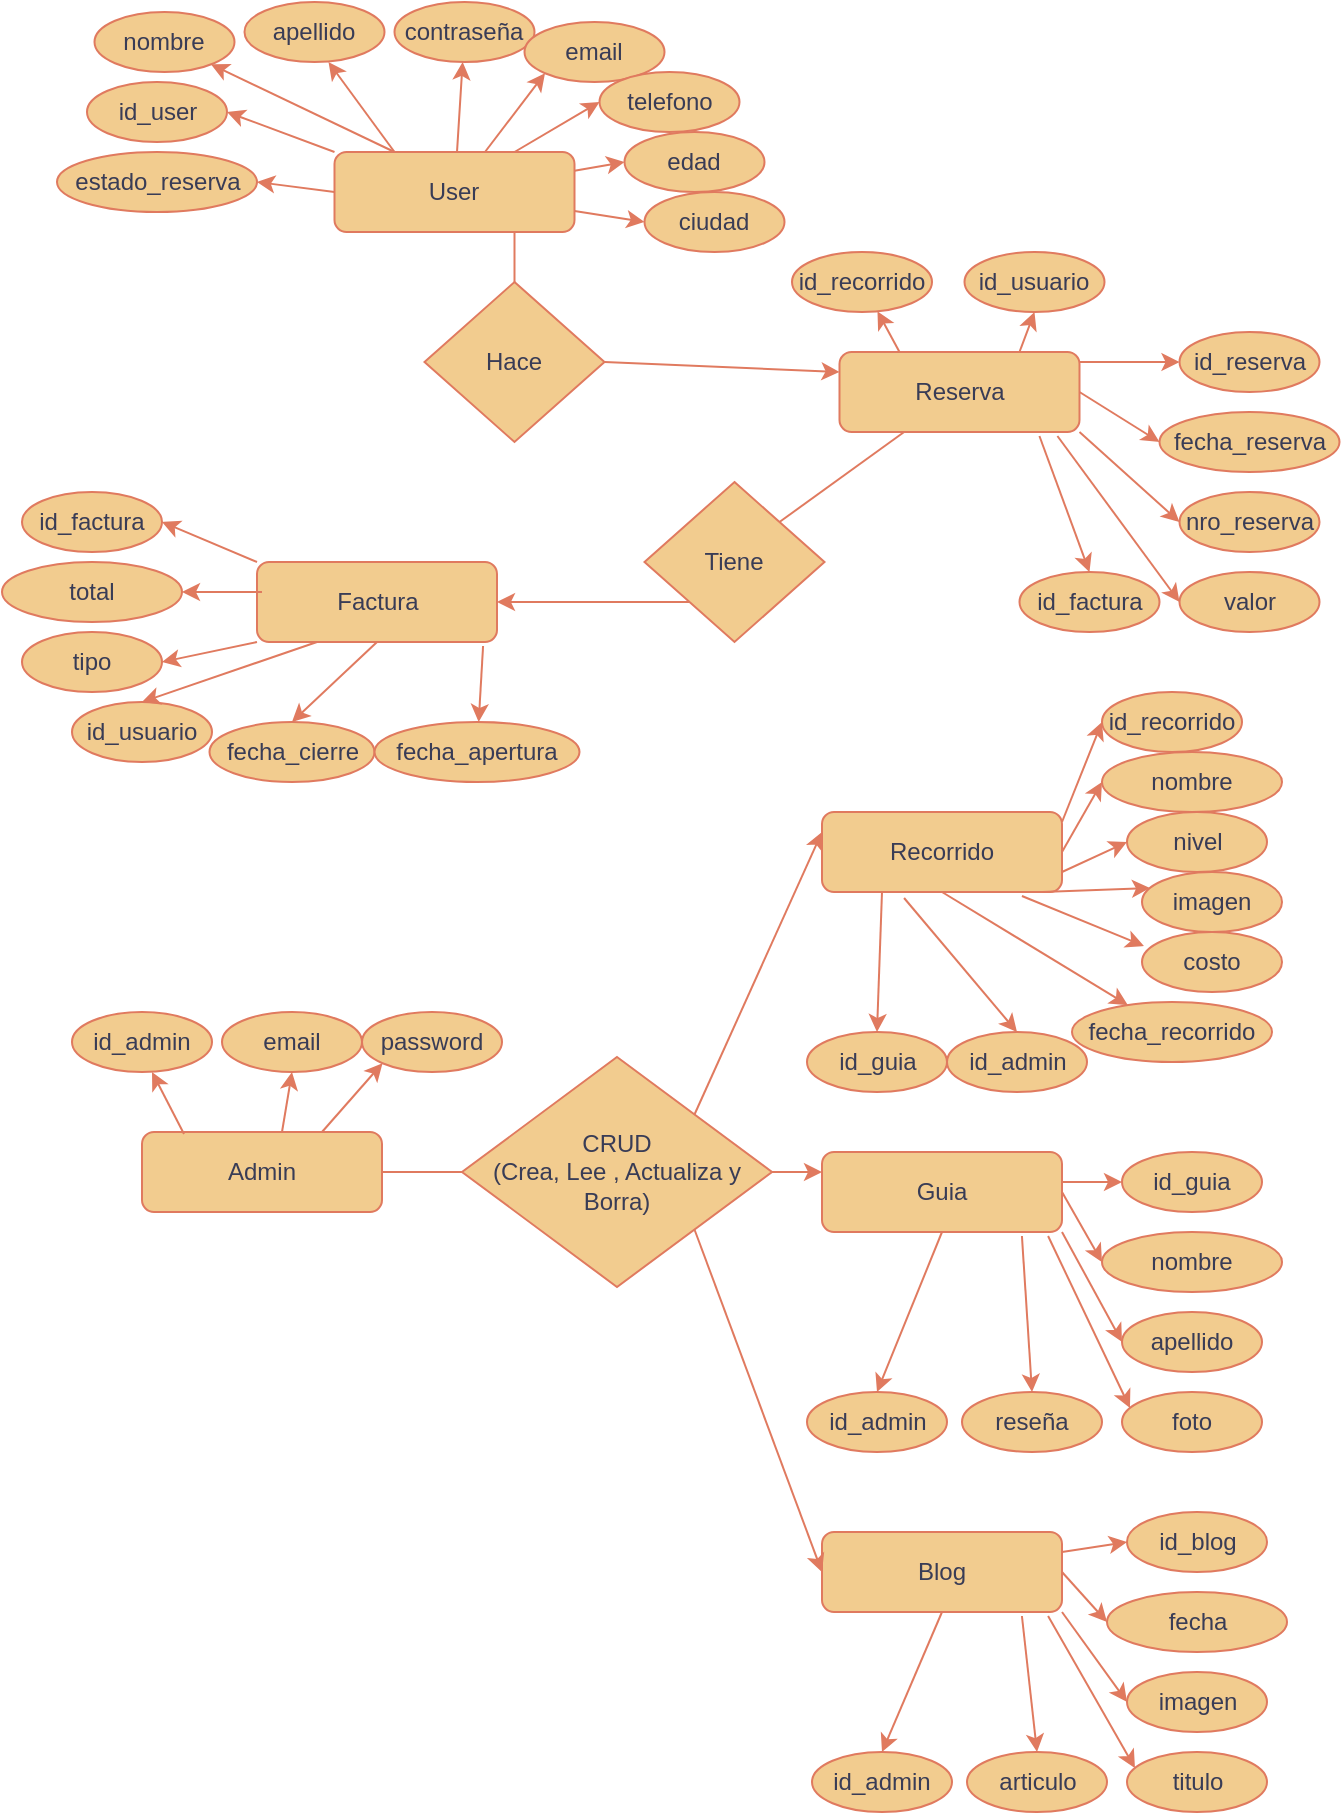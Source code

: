 <mxfile version="21.2.1" type="device">
  <diagram id="C5RBs43oDa-KdzZeNtuy" name="Page-1">
    <mxGraphModel dx="1518" dy="707" grid="1" gridSize="10" guides="1" tooltips="1" connect="1" arrows="1" fold="1" page="1" pageScale="1" pageWidth="827" pageHeight="1169" math="0" shadow="0">
      <root>
        <mxCell id="WIyWlLk6GJQsqaUBKTNV-0" />
        <mxCell id="WIyWlLk6GJQsqaUBKTNV-1" parent="WIyWlLk6GJQsqaUBKTNV-0" />
        <mxCell id="WIyWlLk6GJQsqaUBKTNV-3" value="User" style="rounded=1;whiteSpace=wrap;html=1;fontSize=12;glass=0;strokeWidth=1;shadow=0;labelBackgroundColor=none;fillColor=#F2CC8F;strokeColor=#E07A5F;fontColor=#393C56;" parent="WIyWlLk6GJQsqaUBKTNV-1" vertex="1">
          <mxGeometry x="256.25" y="115" width="120" height="40" as="geometry" />
        </mxCell>
        <mxCell id="WIyWlLk6GJQsqaUBKTNV-11" value="Admin" style="rounded=1;whiteSpace=wrap;html=1;fontSize=12;glass=0;strokeWidth=1;shadow=0;labelBackgroundColor=none;fillColor=#F2CC8F;strokeColor=#E07A5F;fontColor=#393C56;" parent="WIyWlLk6GJQsqaUBKTNV-1" vertex="1">
          <mxGeometry x="160" y="605" width="120" height="40" as="geometry" />
        </mxCell>
        <mxCell id="qj61X7QXaPmRDXE9Q4Wi-1" value="id_admin" style="ellipse;whiteSpace=wrap;html=1;labelBackgroundColor=none;fillColor=#F2CC8F;strokeColor=#E07A5F;fontColor=#393C56;" vertex="1" parent="WIyWlLk6GJQsqaUBKTNV-1">
          <mxGeometry x="125" y="545" width="70" height="30" as="geometry" />
        </mxCell>
        <mxCell id="qj61X7QXaPmRDXE9Q4Wi-3" value="id_user" style="ellipse;whiteSpace=wrap;html=1;labelBackgroundColor=none;fillColor=#F2CC8F;strokeColor=#E07A5F;fontColor=#393C56;" vertex="1" parent="WIyWlLk6GJQsqaUBKTNV-1">
          <mxGeometry x="132.5" y="80" width="70" height="30" as="geometry" />
        </mxCell>
        <mxCell id="qj61X7QXaPmRDXE9Q4Wi-4" value="email" style="ellipse;whiteSpace=wrap;html=1;labelBackgroundColor=none;fillColor=#F2CC8F;strokeColor=#E07A5F;fontColor=#393C56;" vertex="1" parent="WIyWlLk6GJQsqaUBKTNV-1">
          <mxGeometry x="200" y="545" width="70" height="30" as="geometry" />
        </mxCell>
        <mxCell id="qj61X7QXaPmRDXE9Q4Wi-5" value="contraseña" style="ellipse;whiteSpace=wrap;html=1;labelBackgroundColor=none;fillColor=#F2CC8F;strokeColor=#E07A5F;fontColor=#393C56;" vertex="1" parent="WIyWlLk6GJQsqaUBKTNV-1">
          <mxGeometry x="286.25" y="40" width="70" height="30" as="geometry" />
        </mxCell>
        <mxCell id="qj61X7QXaPmRDXE9Q4Wi-6" value="email" style="ellipse;whiteSpace=wrap;html=1;labelBackgroundColor=none;fillColor=#F2CC8F;strokeColor=#E07A5F;fontColor=#393C56;" vertex="1" parent="WIyWlLk6GJQsqaUBKTNV-1">
          <mxGeometry x="351.25" y="50" width="70" height="30" as="geometry" />
        </mxCell>
        <mxCell id="qj61X7QXaPmRDXE9Q4Wi-7" value="password" style="ellipse;whiteSpace=wrap;html=1;labelBackgroundColor=none;fillColor=#F2CC8F;strokeColor=#E07A5F;fontColor=#393C56;" vertex="1" parent="WIyWlLk6GJQsqaUBKTNV-1">
          <mxGeometry x="270" y="545" width="70" height="30" as="geometry" />
        </mxCell>
        <mxCell id="qj61X7QXaPmRDXE9Q4Wi-8" value="telefono" style="ellipse;whiteSpace=wrap;html=1;labelBackgroundColor=none;fillColor=#F2CC8F;strokeColor=#E07A5F;fontColor=#393C56;" vertex="1" parent="WIyWlLk6GJQsqaUBKTNV-1">
          <mxGeometry x="388.75" y="75" width="70" height="30" as="geometry" />
        </mxCell>
        <mxCell id="qj61X7QXaPmRDXE9Q4Wi-10" value="edad" style="ellipse;whiteSpace=wrap;html=1;labelBackgroundColor=none;fillColor=#F2CC8F;strokeColor=#E07A5F;fontColor=#393C56;" vertex="1" parent="WIyWlLk6GJQsqaUBKTNV-1">
          <mxGeometry x="401.25" y="105" width="70" height="30" as="geometry" />
        </mxCell>
        <mxCell id="qj61X7QXaPmRDXE9Q4Wi-11" value="ciudad" style="ellipse;whiteSpace=wrap;html=1;labelBackgroundColor=none;fillColor=#F2CC8F;strokeColor=#E07A5F;fontColor=#393C56;" vertex="1" parent="WIyWlLk6GJQsqaUBKTNV-1">
          <mxGeometry x="411.25" y="135" width="70" height="30" as="geometry" />
        </mxCell>
        <mxCell id="qj61X7QXaPmRDXE9Q4Wi-12" value="estado_reserva" style="ellipse;whiteSpace=wrap;html=1;labelBackgroundColor=none;fillColor=#F2CC8F;strokeColor=#E07A5F;fontColor=#393C56;" vertex="1" parent="WIyWlLk6GJQsqaUBKTNV-1">
          <mxGeometry x="117.5" y="115" width="100" height="30" as="geometry" />
        </mxCell>
        <mxCell id="qj61X7QXaPmRDXE9Q4Wi-13" value="nombre" style="ellipse;whiteSpace=wrap;html=1;labelBackgroundColor=none;fillColor=#F2CC8F;strokeColor=#E07A5F;fontColor=#393C56;" vertex="1" parent="WIyWlLk6GJQsqaUBKTNV-1">
          <mxGeometry x="136.25" y="45" width="70" height="30" as="geometry" />
        </mxCell>
        <mxCell id="qj61X7QXaPmRDXE9Q4Wi-14" value="apellido" style="ellipse;whiteSpace=wrap;html=1;labelBackgroundColor=none;fillColor=#F2CC8F;strokeColor=#E07A5F;fontColor=#393C56;" vertex="1" parent="WIyWlLk6GJQsqaUBKTNV-1">
          <mxGeometry x="211.25" y="40" width="70" height="30" as="geometry" />
        </mxCell>
        <mxCell id="qj61X7QXaPmRDXE9Q4Wi-16" value="" style="endArrow=classic;html=1;rounded=0;entryX=1;entryY=0.5;entryDx=0;entryDy=0;labelBackgroundColor=none;strokeColor=#E07A5F;fontColor=default;exitX=0;exitY=0;exitDx=0;exitDy=0;" edge="1" parent="WIyWlLk6GJQsqaUBKTNV-1" source="WIyWlLk6GJQsqaUBKTNV-3" target="qj61X7QXaPmRDXE9Q4Wi-3">
          <mxGeometry width="50" height="50" relative="1" as="geometry">
            <mxPoint x="261.25" y="110" as="sourcePoint" />
            <mxPoint x="211.25" y="75" as="targetPoint" />
          </mxGeometry>
        </mxCell>
        <mxCell id="qj61X7QXaPmRDXE9Q4Wi-18" value="" style="endArrow=classic;html=1;rounded=0;exitX=0.25;exitY=0;exitDx=0;exitDy=0;labelBackgroundColor=none;strokeColor=#E07A5F;fontColor=default;" edge="1" parent="WIyWlLk6GJQsqaUBKTNV-1" source="WIyWlLk6GJQsqaUBKTNV-3" target="qj61X7QXaPmRDXE9Q4Wi-13">
          <mxGeometry width="50" height="50" relative="1" as="geometry">
            <mxPoint x="316.25" y="365" as="sourcePoint" />
            <mxPoint x="366.25" y="315" as="targetPoint" />
          </mxGeometry>
        </mxCell>
        <mxCell id="qj61X7QXaPmRDXE9Q4Wi-19" value="" style="endArrow=classic;html=1;rounded=0;entryX=0.6;entryY=1;entryDx=0;entryDy=0;entryPerimeter=0;exitX=0.25;exitY=0;exitDx=0;exitDy=0;labelBackgroundColor=none;strokeColor=#E07A5F;fontColor=default;" edge="1" parent="WIyWlLk6GJQsqaUBKTNV-1" source="WIyWlLk6GJQsqaUBKTNV-3" target="qj61X7QXaPmRDXE9Q4Wi-14">
          <mxGeometry width="50" height="50" relative="1" as="geometry">
            <mxPoint x="316.25" y="365" as="sourcePoint" />
            <mxPoint x="366.25" y="315" as="targetPoint" />
          </mxGeometry>
        </mxCell>
        <mxCell id="qj61X7QXaPmRDXE9Q4Wi-20" value="" style="endArrow=classic;html=1;rounded=0;labelBackgroundColor=none;strokeColor=#E07A5F;fontColor=default;" edge="1" parent="WIyWlLk6GJQsqaUBKTNV-1" source="WIyWlLk6GJQsqaUBKTNV-3" target="qj61X7QXaPmRDXE9Q4Wi-5">
          <mxGeometry width="50" height="50" relative="1" as="geometry">
            <mxPoint x="316.25" y="365" as="sourcePoint" />
            <mxPoint x="366.25" y="315" as="targetPoint" />
          </mxGeometry>
        </mxCell>
        <mxCell id="qj61X7QXaPmRDXE9Q4Wi-21" value="" style="endArrow=classic;html=1;rounded=0;entryX=0;entryY=1;entryDx=0;entryDy=0;labelBackgroundColor=none;strokeColor=#E07A5F;fontColor=default;" edge="1" parent="WIyWlLk6GJQsqaUBKTNV-1" source="WIyWlLk6GJQsqaUBKTNV-3" target="qj61X7QXaPmRDXE9Q4Wi-6">
          <mxGeometry width="50" height="50" relative="1" as="geometry">
            <mxPoint x="316.25" y="365" as="sourcePoint" />
            <mxPoint x="366.25" y="315" as="targetPoint" />
          </mxGeometry>
        </mxCell>
        <mxCell id="qj61X7QXaPmRDXE9Q4Wi-22" value="" style="endArrow=classic;html=1;rounded=0;entryX=0;entryY=0.5;entryDx=0;entryDy=0;exitX=0.75;exitY=0;exitDx=0;exitDy=0;labelBackgroundColor=none;strokeColor=#E07A5F;fontColor=default;" edge="1" parent="WIyWlLk6GJQsqaUBKTNV-1" source="WIyWlLk6GJQsqaUBKTNV-3" target="qj61X7QXaPmRDXE9Q4Wi-8">
          <mxGeometry width="50" height="50" relative="1" as="geometry">
            <mxPoint x="316.25" y="365" as="sourcePoint" />
            <mxPoint x="366.25" y="315" as="targetPoint" />
          </mxGeometry>
        </mxCell>
        <mxCell id="qj61X7QXaPmRDXE9Q4Wi-23" value="" style="endArrow=classic;html=1;rounded=0;entryX=0;entryY=0.5;entryDx=0;entryDy=0;labelBackgroundColor=none;strokeColor=#E07A5F;fontColor=default;" edge="1" parent="WIyWlLk6GJQsqaUBKTNV-1" source="WIyWlLk6GJQsqaUBKTNV-3" target="qj61X7QXaPmRDXE9Q4Wi-10">
          <mxGeometry width="50" height="50" relative="1" as="geometry">
            <mxPoint x="316.25" y="365" as="sourcePoint" />
            <mxPoint x="366.25" y="315" as="targetPoint" />
          </mxGeometry>
        </mxCell>
        <mxCell id="qj61X7QXaPmRDXE9Q4Wi-24" value="" style="endArrow=classic;html=1;rounded=0;entryX=0.054;entryY=0.5;entryDx=0;entryDy=0;labelBackgroundColor=none;strokeColor=#E07A5F;fontColor=default;entryPerimeter=0;" edge="1" parent="WIyWlLk6GJQsqaUBKTNV-1" source="WIyWlLk6GJQsqaUBKTNV-3">
          <mxGeometry width="50" height="50" relative="1" as="geometry">
            <mxPoint x="316.25" y="365" as="sourcePoint" />
            <mxPoint x="411.28" y="150" as="targetPoint" />
          </mxGeometry>
        </mxCell>
        <mxCell id="qj61X7QXaPmRDXE9Q4Wi-25" value="" style="endArrow=classic;html=1;rounded=0;labelBackgroundColor=none;strokeColor=#E07A5F;fontColor=default;exitX=0;exitY=0.5;exitDx=0;exitDy=0;entryX=1;entryY=0.5;entryDx=0;entryDy=0;" edge="1" parent="WIyWlLk6GJQsqaUBKTNV-1" source="WIyWlLk6GJQsqaUBKTNV-3" target="qj61X7QXaPmRDXE9Q4Wi-12">
          <mxGeometry width="50" height="50" relative="1" as="geometry">
            <mxPoint x="261.25" y="135" as="sourcePoint" />
            <mxPoint x="221.25" y="120" as="targetPoint" />
          </mxGeometry>
        </mxCell>
        <mxCell id="qj61X7QXaPmRDXE9Q4Wi-26" value="" style="endArrow=classic;html=1;rounded=0;entryX=0.5;entryY=1;entryDx=0;entryDy=0;labelBackgroundColor=none;strokeColor=#E07A5F;fontColor=default;exitX=0.175;exitY=0.025;exitDx=0;exitDy=0;exitPerimeter=0;" edge="1" parent="WIyWlLk6GJQsqaUBKTNV-1" source="WIyWlLk6GJQsqaUBKTNV-11">
          <mxGeometry width="50" height="50" relative="1" as="geometry">
            <mxPoint x="260" y="680" as="sourcePoint" />
            <mxPoint x="165" y="575" as="targetPoint" />
          </mxGeometry>
        </mxCell>
        <mxCell id="qj61X7QXaPmRDXE9Q4Wi-27" value="" style="endArrow=classic;html=1;rounded=0;entryX=0.5;entryY=1;entryDx=0;entryDy=0;labelBackgroundColor=none;strokeColor=#E07A5F;fontColor=default;" edge="1" parent="WIyWlLk6GJQsqaUBKTNV-1" target="qj61X7QXaPmRDXE9Q4Wi-4">
          <mxGeometry width="50" height="50" relative="1" as="geometry">
            <mxPoint x="230" y="605" as="sourcePoint" />
            <mxPoint x="310" y="630" as="targetPoint" />
          </mxGeometry>
        </mxCell>
        <mxCell id="qj61X7QXaPmRDXE9Q4Wi-29" value="Reserva" style="rounded=1;whiteSpace=wrap;html=1;fontSize=12;glass=0;strokeWidth=1;shadow=0;labelBackgroundColor=none;fillColor=#F2CC8F;strokeColor=#E07A5F;fontColor=#393C56;" vertex="1" parent="WIyWlLk6GJQsqaUBKTNV-1">
          <mxGeometry x="508.75" y="215" width="120" height="40" as="geometry" />
        </mxCell>
        <mxCell id="qj61X7QXaPmRDXE9Q4Wi-30" value="id_reserva" style="ellipse;whiteSpace=wrap;html=1;labelBackgroundColor=none;fillColor=#F2CC8F;strokeColor=#E07A5F;fontColor=#393C56;" vertex="1" parent="WIyWlLk6GJQsqaUBKTNV-1">
          <mxGeometry x="678.75" y="205" width="70" height="30" as="geometry" />
        </mxCell>
        <mxCell id="qj61X7QXaPmRDXE9Q4Wi-31" value="fecha_reserva" style="ellipse;whiteSpace=wrap;html=1;labelBackgroundColor=none;fillColor=#F2CC8F;strokeColor=#E07A5F;fontColor=#393C56;" vertex="1" parent="WIyWlLk6GJQsqaUBKTNV-1">
          <mxGeometry x="668.75" y="245" width="90" height="30" as="geometry" />
        </mxCell>
        <mxCell id="qj61X7QXaPmRDXE9Q4Wi-32" value="nro_reserva" style="ellipse;whiteSpace=wrap;html=1;labelBackgroundColor=none;fillColor=#F2CC8F;strokeColor=#E07A5F;fontColor=#393C56;" vertex="1" parent="WIyWlLk6GJQsqaUBKTNV-1">
          <mxGeometry x="678.75" y="285" width="70" height="30" as="geometry" />
        </mxCell>
        <mxCell id="qj61X7QXaPmRDXE9Q4Wi-33" value="valor" style="ellipse;whiteSpace=wrap;html=1;labelBackgroundColor=none;fillColor=#F2CC8F;strokeColor=#E07A5F;fontColor=#393C56;" vertex="1" parent="WIyWlLk6GJQsqaUBKTNV-1">
          <mxGeometry x="678.75" y="325" width="70" height="30" as="geometry" />
        </mxCell>
        <mxCell id="qj61X7QXaPmRDXE9Q4Wi-34" value="id_factura" style="ellipse;whiteSpace=wrap;html=1;labelBackgroundColor=none;fillColor=#F2CC8F;strokeColor=#E07A5F;fontColor=#393C56;" vertex="1" parent="WIyWlLk6GJQsqaUBKTNV-1">
          <mxGeometry x="598.75" y="325" width="70" height="30" as="geometry" />
        </mxCell>
        <mxCell id="qj61X7QXaPmRDXE9Q4Wi-35" value="id_recorrido" style="ellipse;whiteSpace=wrap;html=1;labelBackgroundColor=none;fillColor=#F2CC8F;strokeColor=#E07A5F;fontColor=#393C56;" vertex="1" parent="WIyWlLk6GJQsqaUBKTNV-1">
          <mxGeometry x="485" y="165" width="70" height="30" as="geometry" />
        </mxCell>
        <mxCell id="qj61X7QXaPmRDXE9Q4Wi-36" value="id_usuario" style="ellipse;whiteSpace=wrap;html=1;labelBackgroundColor=none;fillColor=#F2CC8F;strokeColor=#E07A5F;fontColor=#393C56;" vertex="1" parent="WIyWlLk6GJQsqaUBKTNV-1">
          <mxGeometry x="571.25" y="165" width="70" height="30" as="geometry" />
        </mxCell>
        <mxCell id="qj61X7QXaPmRDXE9Q4Wi-37" value="" style="endArrow=classic;html=1;rounded=0;entryX=0;entryY=0.5;entryDx=0;entryDy=0;labelBackgroundColor=none;strokeColor=#E07A5F;fontColor=default;" edge="1" parent="WIyWlLk6GJQsqaUBKTNV-1" target="qj61X7QXaPmRDXE9Q4Wi-30">
          <mxGeometry width="50" height="50" relative="1" as="geometry">
            <mxPoint x="628.75" y="220" as="sourcePoint" />
            <mxPoint x="688.75" y="90" as="targetPoint" />
          </mxGeometry>
        </mxCell>
        <mxCell id="qj61X7QXaPmRDXE9Q4Wi-38" value="" style="endArrow=classic;html=1;rounded=0;entryX=0;entryY=0.5;entryDx=0;entryDy=0;exitX=1;exitY=0.5;exitDx=0;exitDy=0;labelBackgroundColor=none;strokeColor=#E07A5F;fontColor=default;" edge="1" parent="WIyWlLk6GJQsqaUBKTNV-1" source="qj61X7QXaPmRDXE9Q4Wi-29" target="qj61X7QXaPmRDXE9Q4Wi-31">
          <mxGeometry width="50" height="50" relative="1" as="geometry">
            <mxPoint x="648.75" y="130" as="sourcePoint" />
            <mxPoint x="698.75" y="100" as="targetPoint" />
          </mxGeometry>
        </mxCell>
        <mxCell id="qj61X7QXaPmRDXE9Q4Wi-39" value="" style="endArrow=classic;html=1;rounded=0;entryX=0;entryY=0.5;entryDx=0;entryDy=0;exitX=1;exitY=1;exitDx=0;exitDy=0;labelBackgroundColor=none;strokeColor=#E07A5F;fontColor=default;" edge="1" parent="WIyWlLk6GJQsqaUBKTNV-1" source="qj61X7QXaPmRDXE9Q4Wi-29" target="qj61X7QXaPmRDXE9Q4Wi-32">
          <mxGeometry width="50" height="50" relative="1" as="geometry">
            <mxPoint x="658.75" y="140" as="sourcePoint" />
            <mxPoint x="708.75" y="110" as="targetPoint" />
          </mxGeometry>
        </mxCell>
        <mxCell id="qj61X7QXaPmRDXE9Q4Wi-40" value="" style="endArrow=classic;html=1;rounded=0;entryX=0.5;entryY=0;entryDx=0;entryDy=0;exitX=0.833;exitY=1.05;exitDx=0;exitDy=0;exitPerimeter=0;labelBackgroundColor=none;strokeColor=#E07A5F;fontColor=default;" edge="1" parent="WIyWlLk6GJQsqaUBKTNV-1" source="qj61X7QXaPmRDXE9Q4Wi-29" target="qj61X7QXaPmRDXE9Q4Wi-34">
          <mxGeometry width="50" height="50" relative="1" as="geometry">
            <mxPoint x="638.75" y="265" as="sourcePoint" />
            <mxPoint x="688.75" y="310" as="targetPoint" />
          </mxGeometry>
        </mxCell>
        <mxCell id="qj61X7QXaPmRDXE9Q4Wi-41" value="" style="endArrow=classic;html=1;rounded=0;exitX=0.25;exitY=0;exitDx=0;exitDy=0;labelBackgroundColor=none;strokeColor=#E07A5F;fontColor=default;" edge="1" parent="WIyWlLk6GJQsqaUBKTNV-1" source="qj61X7QXaPmRDXE9Q4Wi-29" target="qj61X7QXaPmRDXE9Q4Wi-35">
          <mxGeometry width="50" height="50" relative="1" as="geometry">
            <mxPoint x="648.75" y="275" as="sourcePoint" />
            <mxPoint x="698.75" y="320" as="targetPoint" />
          </mxGeometry>
        </mxCell>
        <mxCell id="qj61X7QXaPmRDXE9Q4Wi-42" value="" style="endArrow=classic;html=1;rounded=0;entryX=0.5;entryY=1;entryDx=0;entryDy=0;exitX=0.75;exitY=0;exitDx=0;exitDy=0;labelBackgroundColor=none;strokeColor=#E07A5F;fontColor=default;" edge="1" parent="WIyWlLk6GJQsqaUBKTNV-1" source="qj61X7QXaPmRDXE9Q4Wi-29" target="qj61X7QXaPmRDXE9Q4Wi-36">
          <mxGeometry width="50" height="50" relative="1" as="geometry">
            <mxPoint x="658.75" y="285" as="sourcePoint" />
            <mxPoint x="473.75" y="325" as="targetPoint" />
          </mxGeometry>
        </mxCell>
        <mxCell id="qj61X7QXaPmRDXE9Q4Wi-43" value="Recorrido" style="rounded=1;whiteSpace=wrap;html=1;fontSize=12;glass=0;strokeWidth=1;shadow=0;labelBackgroundColor=none;fillColor=#F2CC8F;strokeColor=#E07A5F;fontColor=#393C56;" vertex="1" parent="WIyWlLk6GJQsqaUBKTNV-1">
          <mxGeometry x="500" y="445" width="120" height="40" as="geometry" />
        </mxCell>
        <mxCell id="qj61X7QXaPmRDXE9Q4Wi-44" value="id_recorrido" style="ellipse;whiteSpace=wrap;html=1;labelBackgroundColor=none;fillColor=#F2CC8F;strokeColor=#E07A5F;fontColor=#393C56;" vertex="1" parent="WIyWlLk6GJQsqaUBKTNV-1">
          <mxGeometry x="640" y="385" width="70" height="30" as="geometry" />
        </mxCell>
        <mxCell id="qj61X7QXaPmRDXE9Q4Wi-45" value="nombre" style="ellipse;whiteSpace=wrap;html=1;labelBackgroundColor=none;fillColor=#F2CC8F;strokeColor=#E07A5F;fontColor=#393C56;" vertex="1" parent="WIyWlLk6GJQsqaUBKTNV-1">
          <mxGeometry x="640" y="415" width="90" height="30" as="geometry" />
        </mxCell>
        <mxCell id="qj61X7QXaPmRDXE9Q4Wi-46" value="nivel" style="ellipse;whiteSpace=wrap;html=1;labelBackgroundColor=none;fillColor=#F2CC8F;strokeColor=#E07A5F;fontColor=#393C56;" vertex="1" parent="WIyWlLk6GJQsqaUBKTNV-1">
          <mxGeometry x="652.5" y="445" width="70" height="30" as="geometry" />
        </mxCell>
        <mxCell id="qj61X7QXaPmRDXE9Q4Wi-47" value="imagen" style="ellipse;whiteSpace=wrap;html=1;labelBackgroundColor=none;fillColor=#F2CC8F;strokeColor=#E07A5F;fontColor=#393C56;" vertex="1" parent="WIyWlLk6GJQsqaUBKTNV-1">
          <mxGeometry x="660" y="475" width="70" height="30" as="geometry" />
        </mxCell>
        <mxCell id="qj61X7QXaPmRDXE9Q4Wi-48" value="costo" style="ellipse;whiteSpace=wrap;html=1;labelBackgroundColor=none;fillColor=#F2CC8F;strokeColor=#E07A5F;fontColor=#393C56;" vertex="1" parent="WIyWlLk6GJQsqaUBKTNV-1">
          <mxGeometry x="660" y="505" width="70" height="30" as="geometry" />
        </mxCell>
        <mxCell id="qj61X7QXaPmRDXE9Q4Wi-49" value="fecha_recorrido" style="ellipse;whiteSpace=wrap;html=1;labelBackgroundColor=none;fillColor=#F2CC8F;strokeColor=#E07A5F;fontColor=#393C56;" vertex="1" parent="WIyWlLk6GJQsqaUBKTNV-1">
          <mxGeometry x="625" y="540" width="100" height="30" as="geometry" />
        </mxCell>
        <mxCell id="qj61X7QXaPmRDXE9Q4Wi-50" value="id_admin" style="ellipse;whiteSpace=wrap;html=1;labelBackgroundColor=none;fillColor=#F2CC8F;strokeColor=#E07A5F;fontColor=#393C56;" vertex="1" parent="WIyWlLk6GJQsqaUBKTNV-1">
          <mxGeometry x="562.5" y="555" width="70" height="30" as="geometry" />
        </mxCell>
        <mxCell id="qj61X7QXaPmRDXE9Q4Wi-51" value="" style="endArrow=classic;html=1;rounded=0;entryX=0;entryY=0.5;entryDx=0;entryDy=0;labelBackgroundColor=none;strokeColor=#E07A5F;fontColor=default;" edge="1" parent="WIyWlLk6GJQsqaUBKTNV-1" target="qj61X7QXaPmRDXE9Q4Wi-44">
          <mxGeometry width="50" height="50" relative="1" as="geometry">
            <mxPoint x="620" y="450" as="sourcePoint" />
            <mxPoint x="680" y="320" as="targetPoint" />
          </mxGeometry>
        </mxCell>
        <mxCell id="qj61X7QXaPmRDXE9Q4Wi-52" value="" style="endArrow=classic;html=1;rounded=0;entryX=0;entryY=0.5;entryDx=0;entryDy=0;exitX=1;exitY=0.5;exitDx=0;exitDy=0;labelBackgroundColor=none;strokeColor=#E07A5F;fontColor=default;" edge="1" parent="WIyWlLk6GJQsqaUBKTNV-1" source="qj61X7QXaPmRDXE9Q4Wi-43" target="qj61X7QXaPmRDXE9Q4Wi-45">
          <mxGeometry width="50" height="50" relative="1" as="geometry">
            <mxPoint x="640" y="360" as="sourcePoint" />
            <mxPoint x="690" y="330" as="targetPoint" />
          </mxGeometry>
        </mxCell>
        <mxCell id="qj61X7QXaPmRDXE9Q4Wi-53" value="" style="endArrow=classic;html=1;rounded=0;entryX=0;entryY=0.5;entryDx=0;entryDy=0;exitX=1;exitY=0.75;exitDx=0;exitDy=0;labelBackgroundColor=none;strokeColor=#E07A5F;fontColor=default;" edge="1" parent="WIyWlLk6GJQsqaUBKTNV-1" source="qj61X7QXaPmRDXE9Q4Wi-43" target="qj61X7QXaPmRDXE9Q4Wi-46">
          <mxGeometry width="50" height="50" relative="1" as="geometry">
            <mxPoint x="650" y="370" as="sourcePoint" />
            <mxPoint x="700" y="340" as="targetPoint" />
          </mxGeometry>
        </mxCell>
        <mxCell id="qj61X7QXaPmRDXE9Q4Wi-54" value="" style="endArrow=classic;html=1;rounded=0;entryX=0.014;entryY=0.233;entryDx=0;entryDy=0;exitX=0.833;exitY=1.05;exitDx=0;exitDy=0;exitPerimeter=0;entryPerimeter=0;labelBackgroundColor=none;strokeColor=#E07A5F;fontColor=default;" edge="1" parent="WIyWlLk6GJQsqaUBKTNV-1" source="qj61X7QXaPmRDXE9Q4Wi-43" target="qj61X7QXaPmRDXE9Q4Wi-48">
          <mxGeometry width="50" height="50" relative="1" as="geometry">
            <mxPoint x="630" y="495" as="sourcePoint" />
            <mxPoint x="680" y="540" as="targetPoint" />
          </mxGeometry>
        </mxCell>
        <mxCell id="qj61X7QXaPmRDXE9Q4Wi-55" value="" style="endArrow=classic;html=1;rounded=0;exitX=0.5;exitY=1;exitDx=0;exitDy=0;labelBackgroundColor=none;strokeColor=#E07A5F;fontColor=default;" edge="1" parent="WIyWlLk6GJQsqaUBKTNV-1" source="qj61X7QXaPmRDXE9Q4Wi-43" target="qj61X7QXaPmRDXE9Q4Wi-49">
          <mxGeometry width="50" height="50" relative="1" as="geometry">
            <mxPoint x="640" y="505" as="sourcePoint" />
            <mxPoint x="690" y="550" as="targetPoint" />
          </mxGeometry>
        </mxCell>
        <mxCell id="qj61X7QXaPmRDXE9Q4Wi-56" value="" style="endArrow=classic;html=1;rounded=0;entryX=0.5;entryY=0;entryDx=0;entryDy=0;exitX=0.342;exitY=1.075;exitDx=0;exitDy=0;exitPerimeter=0;labelBackgroundColor=none;strokeColor=#E07A5F;fontColor=default;" edge="1" parent="WIyWlLk6GJQsqaUBKTNV-1" source="qj61X7QXaPmRDXE9Q4Wi-43" target="qj61X7QXaPmRDXE9Q4Wi-50">
          <mxGeometry width="50" height="50" relative="1" as="geometry">
            <mxPoint x="650" y="515" as="sourcePoint" />
            <mxPoint x="700" y="560" as="targetPoint" />
          </mxGeometry>
        </mxCell>
        <mxCell id="qj61X7QXaPmRDXE9Q4Wi-57" value="" style="endArrow=classic;html=1;rounded=0;entryX=0;entryY=0.5;entryDx=0;entryDy=0;exitX=0.908;exitY=1.05;exitDx=0;exitDy=0;exitPerimeter=0;labelBackgroundColor=none;strokeColor=#E07A5F;fontColor=default;" edge="1" parent="WIyWlLk6GJQsqaUBKTNV-1" source="qj61X7QXaPmRDXE9Q4Wi-29" target="qj61X7QXaPmRDXE9Q4Wi-33">
          <mxGeometry width="50" height="50" relative="1" as="geometry">
            <mxPoint x="638.75" y="265" as="sourcePoint" />
            <mxPoint x="688.75" y="310" as="targetPoint" />
          </mxGeometry>
        </mxCell>
        <mxCell id="qj61X7QXaPmRDXE9Q4Wi-58" value="" style="endArrow=classic;html=1;rounded=0;entryX=0.057;entryY=0.267;entryDx=0;entryDy=0;entryPerimeter=0;labelBackgroundColor=none;strokeColor=#E07A5F;fontColor=default;" edge="1" parent="WIyWlLk6GJQsqaUBKTNV-1" target="qj61X7QXaPmRDXE9Q4Wi-47">
          <mxGeometry width="50" height="50" relative="1" as="geometry">
            <mxPoint x="610" y="485" as="sourcePoint" />
            <mxPoint x="700" y="390" as="targetPoint" />
          </mxGeometry>
        </mxCell>
        <mxCell id="qj61X7QXaPmRDXE9Q4Wi-59" value="id_guia" style="ellipse;whiteSpace=wrap;html=1;labelBackgroundColor=none;fillColor=#F2CC8F;strokeColor=#E07A5F;fontColor=#393C56;" vertex="1" parent="WIyWlLk6GJQsqaUBKTNV-1">
          <mxGeometry x="492.5" y="555" width="70" height="30" as="geometry" />
        </mxCell>
        <mxCell id="qj61X7QXaPmRDXE9Q4Wi-60" value="" style="endArrow=classic;html=1;rounded=0;entryX=0.5;entryY=0;entryDx=0;entryDy=0;exitX=0.25;exitY=1;exitDx=0;exitDy=0;labelBackgroundColor=none;strokeColor=#E07A5F;fontColor=default;" edge="1" parent="WIyWlLk6GJQsqaUBKTNV-1" target="qj61X7QXaPmRDXE9Q4Wi-59" source="qj61X7QXaPmRDXE9Q4Wi-43">
          <mxGeometry width="50" height="50" relative="1" as="geometry">
            <mxPoint x="500" y="455" as="sourcePoint" />
            <mxPoint x="385" y="505" as="targetPoint" />
          </mxGeometry>
        </mxCell>
        <mxCell id="qj61X7QXaPmRDXE9Q4Wi-61" value="Guia" style="rounded=1;whiteSpace=wrap;html=1;fontSize=12;glass=0;strokeWidth=1;shadow=0;labelBackgroundColor=none;fillColor=#F2CC8F;strokeColor=#E07A5F;fontColor=#393C56;" vertex="1" parent="WIyWlLk6GJQsqaUBKTNV-1">
          <mxGeometry x="500" y="615" width="120" height="40" as="geometry" />
        </mxCell>
        <mxCell id="qj61X7QXaPmRDXE9Q4Wi-62" value="id_guia" style="ellipse;whiteSpace=wrap;html=1;labelBackgroundColor=none;fillColor=#F2CC8F;strokeColor=#E07A5F;fontColor=#393C56;" vertex="1" parent="WIyWlLk6GJQsqaUBKTNV-1">
          <mxGeometry x="650" y="615" width="70" height="30" as="geometry" />
        </mxCell>
        <mxCell id="qj61X7QXaPmRDXE9Q4Wi-63" value="nombre" style="ellipse;whiteSpace=wrap;html=1;labelBackgroundColor=none;fillColor=#F2CC8F;strokeColor=#E07A5F;fontColor=#393C56;" vertex="1" parent="WIyWlLk6GJQsqaUBKTNV-1">
          <mxGeometry x="640" y="655" width="90" height="30" as="geometry" />
        </mxCell>
        <mxCell id="qj61X7QXaPmRDXE9Q4Wi-64" value="apellido" style="ellipse;whiteSpace=wrap;html=1;labelBackgroundColor=none;fillColor=#F2CC8F;strokeColor=#E07A5F;fontColor=#393C56;" vertex="1" parent="WIyWlLk6GJQsqaUBKTNV-1">
          <mxGeometry x="650" y="695" width="70" height="30" as="geometry" />
        </mxCell>
        <mxCell id="qj61X7QXaPmRDXE9Q4Wi-65" value="foto" style="ellipse;whiteSpace=wrap;html=1;labelBackgroundColor=none;fillColor=#F2CC8F;strokeColor=#E07A5F;fontColor=#393C56;" vertex="1" parent="WIyWlLk6GJQsqaUBKTNV-1">
          <mxGeometry x="650" y="735" width="70" height="30" as="geometry" />
        </mxCell>
        <mxCell id="qj61X7QXaPmRDXE9Q4Wi-66" value="reseña" style="ellipse;whiteSpace=wrap;html=1;labelBackgroundColor=none;fillColor=#F2CC8F;strokeColor=#E07A5F;fontColor=#393C56;" vertex="1" parent="WIyWlLk6GJQsqaUBKTNV-1">
          <mxGeometry x="570" y="735" width="70" height="30" as="geometry" />
        </mxCell>
        <mxCell id="qj61X7QXaPmRDXE9Q4Wi-68" value="id_admin" style="ellipse;whiteSpace=wrap;html=1;labelBackgroundColor=none;fillColor=#F2CC8F;strokeColor=#E07A5F;fontColor=#393C56;" vertex="1" parent="WIyWlLk6GJQsqaUBKTNV-1">
          <mxGeometry x="492.5" y="735" width="70" height="30" as="geometry" />
        </mxCell>
        <mxCell id="qj61X7QXaPmRDXE9Q4Wi-69" value="" style="endArrow=classic;html=1;rounded=0;entryX=0;entryY=0.5;entryDx=0;entryDy=0;labelBackgroundColor=none;strokeColor=#E07A5F;fontColor=default;" edge="1" parent="WIyWlLk6GJQsqaUBKTNV-1" target="qj61X7QXaPmRDXE9Q4Wi-62">
          <mxGeometry width="50" height="50" relative="1" as="geometry">
            <mxPoint x="620" y="630" as="sourcePoint" />
            <mxPoint x="660" y="500" as="targetPoint" />
          </mxGeometry>
        </mxCell>
        <mxCell id="qj61X7QXaPmRDXE9Q4Wi-70" value="" style="endArrow=classic;html=1;rounded=0;entryX=0;entryY=0.5;entryDx=0;entryDy=0;exitX=1;exitY=0.5;exitDx=0;exitDy=0;labelBackgroundColor=none;strokeColor=#E07A5F;fontColor=default;" edge="1" parent="WIyWlLk6GJQsqaUBKTNV-1" source="qj61X7QXaPmRDXE9Q4Wi-61" target="qj61X7QXaPmRDXE9Q4Wi-63">
          <mxGeometry width="50" height="50" relative="1" as="geometry">
            <mxPoint x="620" y="540" as="sourcePoint" />
            <mxPoint x="670" y="510" as="targetPoint" />
          </mxGeometry>
        </mxCell>
        <mxCell id="qj61X7QXaPmRDXE9Q4Wi-71" value="" style="endArrow=classic;html=1;rounded=0;entryX=0;entryY=0.5;entryDx=0;entryDy=0;exitX=1;exitY=1;exitDx=0;exitDy=0;labelBackgroundColor=none;strokeColor=#E07A5F;fontColor=default;" edge="1" parent="WIyWlLk6GJQsqaUBKTNV-1" source="qj61X7QXaPmRDXE9Q4Wi-61" target="qj61X7QXaPmRDXE9Q4Wi-64">
          <mxGeometry width="50" height="50" relative="1" as="geometry">
            <mxPoint x="630" y="550" as="sourcePoint" />
            <mxPoint x="680" y="520" as="targetPoint" />
          </mxGeometry>
        </mxCell>
        <mxCell id="qj61X7QXaPmRDXE9Q4Wi-72" value="" style="endArrow=classic;html=1;rounded=0;entryX=0.5;entryY=0;entryDx=0;entryDy=0;exitX=0.833;exitY=1.05;exitDx=0;exitDy=0;exitPerimeter=0;labelBackgroundColor=none;strokeColor=#E07A5F;fontColor=default;" edge="1" parent="WIyWlLk6GJQsqaUBKTNV-1" source="qj61X7QXaPmRDXE9Q4Wi-61" target="qj61X7QXaPmRDXE9Q4Wi-66">
          <mxGeometry width="50" height="50" relative="1" as="geometry">
            <mxPoint x="610" y="675" as="sourcePoint" />
            <mxPoint x="660" y="720" as="targetPoint" />
          </mxGeometry>
        </mxCell>
        <mxCell id="qj61X7QXaPmRDXE9Q4Wi-74" value="" style="endArrow=classic;html=1;rounded=0;entryX=0.5;entryY=0;entryDx=0;entryDy=0;exitX=0.5;exitY=1;exitDx=0;exitDy=0;labelBackgroundColor=none;strokeColor=#E07A5F;fontColor=default;" edge="1" parent="WIyWlLk6GJQsqaUBKTNV-1" source="qj61X7QXaPmRDXE9Q4Wi-61" target="qj61X7QXaPmRDXE9Q4Wi-68">
          <mxGeometry width="50" height="50" relative="1" as="geometry">
            <mxPoint x="630" y="695" as="sourcePoint" />
            <mxPoint x="680" y="740" as="targetPoint" />
          </mxGeometry>
        </mxCell>
        <mxCell id="qj61X7QXaPmRDXE9Q4Wi-75" value="" style="endArrow=classic;html=1;rounded=0;entryX=0.057;entryY=0.267;entryDx=0;entryDy=0;exitX=0.942;exitY=1.05;exitDx=0;exitDy=0;exitPerimeter=0;entryPerimeter=0;labelBackgroundColor=none;strokeColor=#E07A5F;fontColor=default;" edge="1" parent="WIyWlLk6GJQsqaUBKTNV-1" source="qj61X7QXaPmRDXE9Q4Wi-61" target="qj61X7QXaPmRDXE9Q4Wi-65">
          <mxGeometry width="50" height="50" relative="1" as="geometry">
            <mxPoint x="619" y="487" as="sourcePoint" />
            <mxPoint x="680" y="570" as="targetPoint" />
          </mxGeometry>
        </mxCell>
        <mxCell id="qj61X7QXaPmRDXE9Q4Wi-77" value="Blog" style="rounded=1;whiteSpace=wrap;html=1;fontSize=12;glass=0;strokeWidth=1;shadow=0;labelBackgroundColor=none;fillColor=#F2CC8F;strokeColor=#E07A5F;fontColor=#393C56;" vertex="1" parent="WIyWlLk6GJQsqaUBKTNV-1">
          <mxGeometry x="500" y="805" width="120" height="40" as="geometry" />
        </mxCell>
        <mxCell id="qj61X7QXaPmRDXE9Q4Wi-78" value="id_blog" style="ellipse;whiteSpace=wrap;html=1;labelBackgroundColor=none;fillColor=#F2CC8F;strokeColor=#E07A5F;fontColor=#393C56;" vertex="1" parent="WIyWlLk6GJQsqaUBKTNV-1">
          <mxGeometry x="652.5" y="795" width="70" height="30" as="geometry" />
        </mxCell>
        <mxCell id="qj61X7QXaPmRDXE9Q4Wi-79" value="fecha" style="ellipse;whiteSpace=wrap;html=1;labelBackgroundColor=none;fillColor=#F2CC8F;strokeColor=#E07A5F;fontColor=#393C56;" vertex="1" parent="WIyWlLk6GJQsqaUBKTNV-1">
          <mxGeometry x="642.5" y="835" width="90" height="30" as="geometry" />
        </mxCell>
        <mxCell id="qj61X7QXaPmRDXE9Q4Wi-80" value="imagen" style="ellipse;whiteSpace=wrap;html=1;labelBackgroundColor=none;fillColor=#F2CC8F;strokeColor=#E07A5F;fontColor=#393C56;" vertex="1" parent="WIyWlLk6GJQsqaUBKTNV-1">
          <mxGeometry x="652.5" y="875" width="70" height="30" as="geometry" />
        </mxCell>
        <mxCell id="qj61X7QXaPmRDXE9Q4Wi-81" value="titulo" style="ellipse;whiteSpace=wrap;html=1;labelBackgroundColor=none;fillColor=#F2CC8F;strokeColor=#E07A5F;fontColor=#393C56;" vertex="1" parent="WIyWlLk6GJQsqaUBKTNV-1">
          <mxGeometry x="652.5" y="915" width="70" height="30" as="geometry" />
        </mxCell>
        <mxCell id="qj61X7QXaPmRDXE9Q4Wi-82" value="articulo" style="ellipse;whiteSpace=wrap;html=1;labelBackgroundColor=none;fillColor=#F2CC8F;strokeColor=#E07A5F;fontColor=#393C56;" vertex="1" parent="WIyWlLk6GJQsqaUBKTNV-1">
          <mxGeometry x="572.5" y="915" width="70" height="30" as="geometry" />
        </mxCell>
        <mxCell id="qj61X7QXaPmRDXE9Q4Wi-83" value="id_admin" style="ellipse;whiteSpace=wrap;html=1;labelBackgroundColor=none;fillColor=#F2CC8F;strokeColor=#E07A5F;fontColor=#393C56;" vertex="1" parent="WIyWlLk6GJQsqaUBKTNV-1">
          <mxGeometry x="495" y="915" width="70" height="30" as="geometry" />
        </mxCell>
        <mxCell id="qj61X7QXaPmRDXE9Q4Wi-84" value="" style="endArrow=classic;html=1;rounded=0;entryX=0;entryY=0.5;entryDx=0;entryDy=0;exitX=1;exitY=0.25;exitDx=0;exitDy=0;labelBackgroundColor=none;strokeColor=#E07A5F;fontColor=default;" edge="1" parent="WIyWlLk6GJQsqaUBKTNV-1" target="qj61X7QXaPmRDXE9Q4Wi-78" source="qj61X7QXaPmRDXE9Q4Wi-77">
          <mxGeometry width="50" height="50" relative="1" as="geometry">
            <mxPoint x="630" y="810" as="sourcePoint" />
            <mxPoint x="662.5" y="680" as="targetPoint" />
          </mxGeometry>
        </mxCell>
        <mxCell id="qj61X7QXaPmRDXE9Q4Wi-85" value="" style="endArrow=classic;html=1;rounded=0;entryX=0;entryY=0.5;entryDx=0;entryDy=0;exitX=1;exitY=0.5;exitDx=0;exitDy=0;labelBackgroundColor=none;strokeColor=#E07A5F;fontColor=default;" edge="1" parent="WIyWlLk6GJQsqaUBKTNV-1" source="qj61X7QXaPmRDXE9Q4Wi-77" target="qj61X7QXaPmRDXE9Q4Wi-79">
          <mxGeometry width="50" height="50" relative="1" as="geometry">
            <mxPoint x="622.5" y="720" as="sourcePoint" />
            <mxPoint x="672.5" y="690" as="targetPoint" />
          </mxGeometry>
        </mxCell>
        <mxCell id="qj61X7QXaPmRDXE9Q4Wi-86" value="" style="endArrow=classic;html=1;rounded=0;entryX=0;entryY=0.5;entryDx=0;entryDy=0;exitX=1;exitY=1;exitDx=0;exitDy=0;labelBackgroundColor=none;strokeColor=#E07A5F;fontColor=default;" edge="1" parent="WIyWlLk6GJQsqaUBKTNV-1" source="qj61X7QXaPmRDXE9Q4Wi-77" target="qj61X7QXaPmRDXE9Q4Wi-80">
          <mxGeometry width="50" height="50" relative="1" as="geometry">
            <mxPoint x="632.5" y="730" as="sourcePoint" />
            <mxPoint x="682.5" y="700" as="targetPoint" />
          </mxGeometry>
        </mxCell>
        <mxCell id="qj61X7QXaPmRDXE9Q4Wi-87" value="" style="endArrow=classic;html=1;rounded=0;entryX=0.5;entryY=0;entryDx=0;entryDy=0;exitX=0.833;exitY=1.05;exitDx=0;exitDy=0;exitPerimeter=0;labelBackgroundColor=none;strokeColor=#E07A5F;fontColor=default;" edge="1" parent="WIyWlLk6GJQsqaUBKTNV-1" source="qj61X7QXaPmRDXE9Q4Wi-77" target="qj61X7QXaPmRDXE9Q4Wi-82">
          <mxGeometry width="50" height="50" relative="1" as="geometry">
            <mxPoint x="612.5" y="855" as="sourcePoint" />
            <mxPoint x="662.5" y="900" as="targetPoint" />
          </mxGeometry>
        </mxCell>
        <mxCell id="qj61X7QXaPmRDXE9Q4Wi-88" value="" style="endArrow=classic;html=1;rounded=0;entryX=0.5;entryY=0;entryDx=0;entryDy=0;exitX=0.5;exitY=1;exitDx=0;exitDy=0;labelBackgroundColor=none;strokeColor=#E07A5F;fontColor=default;" edge="1" parent="WIyWlLk6GJQsqaUBKTNV-1" source="qj61X7QXaPmRDXE9Q4Wi-77" target="qj61X7QXaPmRDXE9Q4Wi-83">
          <mxGeometry width="50" height="50" relative="1" as="geometry">
            <mxPoint x="632.5" y="875" as="sourcePoint" />
            <mxPoint x="682.5" y="920" as="targetPoint" />
          </mxGeometry>
        </mxCell>
        <mxCell id="qj61X7QXaPmRDXE9Q4Wi-89" value="" style="endArrow=classic;html=1;rounded=0;entryX=0.057;entryY=0.267;entryDx=0;entryDy=0;exitX=0.942;exitY=1.05;exitDx=0;exitDy=0;exitPerimeter=0;entryPerimeter=0;labelBackgroundColor=none;strokeColor=#E07A5F;fontColor=default;" edge="1" parent="WIyWlLk6GJQsqaUBKTNV-1" source="qj61X7QXaPmRDXE9Q4Wi-77" target="qj61X7QXaPmRDXE9Q4Wi-81">
          <mxGeometry width="50" height="50" relative="1" as="geometry">
            <mxPoint x="621.5" y="667" as="sourcePoint" />
            <mxPoint x="682.5" y="750" as="targetPoint" />
          </mxGeometry>
        </mxCell>
        <mxCell id="qj61X7QXaPmRDXE9Q4Wi-90" value="Factura" style="rounded=1;whiteSpace=wrap;html=1;fontSize=12;glass=0;strokeWidth=1;shadow=0;labelBackgroundColor=none;fillColor=#F2CC8F;strokeColor=#E07A5F;fontColor=#393C56;" vertex="1" parent="WIyWlLk6GJQsqaUBKTNV-1">
          <mxGeometry x="217.5" y="320" width="120" height="40" as="geometry" />
        </mxCell>
        <mxCell id="qj61X7QXaPmRDXE9Q4Wi-91" value="id_factura" style="ellipse;whiteSpace=wrap;html=1;labelBackgroundColor=none;fillColor=#F2CC8F;strokeColor=#E07A5F;fontColor=#393C56;" vertex="1" parent="WIyWlLk6GJQsqaUBKTNV-1">
          <mxGeometry x="100" y="285" width="70" height="30" as="geometry" />
        </mxCell>
        <mxCell id="qj61X7QXaPmRDXE9Q4Wi-92" value="total" style="ellipse;whiteSpace=wrap;html=1;labelBackgroundColor=none;fillColor=#F2CC8F;strokeColor=#E07A5F;fontColor=#393C56;" vertex="1" parent="WIyWlLk6GJQsqaUBKTNV-1">
          <mxGeometry x="90" y="320" width="90" height="30" as="geometry" />
        </mxCell>
        <mxCell id="qj61X7QXaPmRDXE9Q4Wi-93" value="tipo" style="ellipse;whiteSpace=wrap;html=1;labelBackgroundColor=none;fillColor=#F2CC8F;strokeColor=#E07A5F;fontColor=#393C56;" vertex="1" parent="WIyWlLk6GJQsqaUBKTNV-1">
          <mxGeometry x="100" y="355" width="70" height="30" as="geometry" />
        </mxCell>
        <mxCell id="qj61X7QXaPmRDXE9Q4Wi-95" value="fecha_cierre" style="ellipse;whiteSpace=wrap;html=1;labelBackgroundColor=none;fillColor=#F2CC8F;strokeColor=#E07A5F;fontColor=#393C56;" vertex="1" parent="WIyWlLk6GJQsqaUBKTNV-1">
          <mxGeometry x="193.75" y="400" width="82.5" height="30" as="geometry" />
        </mxCell>
        <mxCell id="qj61X7QXaPmRDXE9Q4Wi-96" value="id_usuario" style="ellipse;whiteSpace=wrap;html=1;labelBackgroundColor=none;fillColor=#F2CC8F;strokeColor=#E07A5F;fontColor=#393C56;" vertex="1" parent="WIyWlLk6GJQsqaUBKTNV-1">
          <mxGeometry x="125" y="390" width="70" height="30" as="geometry" />
        </mxCell>
        <mxCell id="qj61X7QXaPmRDXE9Q4Wi-97" value="" style="endArrow=classic;html=1;rounded=0;entryX=1;entryY=0.5;entryDx=0;entryDy=0;labelBackgroundColor=none;strokeColor=#E07A5F;fontColor=default;exitX=0;exitY=0;exitDx=0;exitDy=0;" edge="1" parent="WIyWlLk6GJQsqaUBKTNV-1" target="qj61X7QXaPmRDXE9Q4Wi-91" source="qj61X7QXaPmRDXE9Q4Wi-90">
          <mxGeometry width="50" height="50" relative="1" as="geometry">
            <mxPoint x="337.5" y="325" as="sourcePoint" />
            <mxPoint x="397.5" y="195" as="targetPoint" />
          </mxGeometry>
        </mxCell>
        <mxCell id="qj61X7QXaPmRDXE9Q4Wi-98" value="" style="endArrow=classic;html=1;rounded=0;labelBackgroundColor=none;strokeColor=#E07A5F;fontColor=default;" edge="1" parent="WIyWlLk6GJQsqaUBKTNV-1">
          <mxGeometry width="50" height="50" relative="1" as="geometry">
            <mxPoint x="220" y="335" as="sourcePoint" />
            <mxPoint x="180" y="335" as="targetPoint" />
          </mxGeometry>
        </mxCell>
        <mxCell id="qj61X7QXaPmRDXE9Q4Wi-99" value="" style="endArrow=classic;html=1;rounded=0;entryX=1;entryY=0.5;entryDx=0;entryDy=0;exitX=0;exitY=1;exitDx=0;exitDy=0;labelBackgroundColor=none;strokeColor=#E07A5F;fontColor=default;" edge="1" parent="WIyWlLk6GJQsqaUBKTNV-1" source="qj61X7QXaPmRDXE9Q4Wi-90" target="qj61X7QXaPmRDXE9Q4Wi-93">
          <mxGeometry width="50" height="50" relative="1" as="geometry">
            <mxPoint x="367.5" y="245" as="sourcePoint" />
            <mxPoint x="417.5" y="215" as="targetPoint" />
          </mxGeometry>
        </mxCell>
        <mxCell id="qj61X7QXaPmRDXE9Q4Wi-100" value="" style="endArrow=classic;html=1;rounded=0;entryX=0.5;entryY=0;entryDx=0;entryDy=0;exitX=0.5;exitY=1;exitDx=0;exitDy=0;labelBackgroundColor=none;strokeColor=#E07A5F;fontColor=default;" edge="1" parent="WIyWlLk6GJQsqaUBKTNV-1" source="qj61X7QXaPmRDXE9Q4Wi-90" target="qj61X7QXaPmRDXE9Q4Wi-95">
          <mxGeometry width="50" height="50" relative="1" as="geometry">
            <mxPoint x="347.5" y="370" as="sourcePoint" />
            <mxPoint x="397.5" y="415" as="targetPoint" />
          </mxGeometry>
        </mxCell>
        <mxCell id="qj61X7QXaPmRDXE9Q4Wi-101" value="" style="endArrow=classic;html=1;rounded=0;entryX=0.5;entryY=0;entryDx=0;entryDy=0;exitX=0.25;exitY=1;exitDx=0;exitDy=0;labelBackgroundColor=none;strokeColor=#E07A5F;fontColor=default;" edge="1" parent="WIyWlLk6GJQsqaUBKTNV-1" source="qj61X7QXaPmRDXE9Q4Wi-90" target="qj61X7QXaPmRDXE9Q4Wi-96">
          <mxGeometry width="50" height="50" relative="1" as="geometry">
            <mxPoint x="367.5" y="390" as="sourcePoint" />
            <mxPoint x="417.5" y="435" as="targetPoint" />
          </mxGeometry>
        </mxCell>
        <mxCell id="qj61X7QXaPmRDXE9Q4Wi-105" value="CRUD&lt;br&gt;(Crea, Lee , Actualiza y Borra)" style="rhombus;whiteSpace=wrap;html=1;labelBackgroundColor=none;fillColor=#F2CC8F;strokeColor=#E07A5F;fontColor=#393C56;" vertex="1" parent="WIyWlLk6GJQsqaUBKTNV-1">
          <mxGeometry x="320" y="567.5" width="155" height="115" as="geometry" />
        </mxCell>
        <mxCell id="qj61X7QXaPmRDXE9Q4Wi-106" value="" style="endArrow=none;html=1;rounded=0;exitX=1;exitY=0.5;exitDx=0;exitDy=0;endFill=0;labelBackgroundColor=none;strokeColor=#E07A5F;fontColor=default;entryX=0;entryY=0.5;entryDx=0;entryDy=0;" edge="1" parent="WIyWlLk6GJQsqaUBKTNV-1" source="WIyWlLk6GJQsqaUBKTNV-11" target="qj61X7QXaPmRDXE9Q4Wi-105">
          <mxGeometry width="50" height="50" relative="1" as="geometry">
            <mxPoint x="980" y="645" as="sourcePoint" />
            <mxPoint x="1030" y="595" as="targetPoint" />
          </mxGeometry>
        </mxCell>
        <mxCell id="qj61X7QXaPmRDXE9Q4Wi-107" value="" style="endArrow=classic;html=1;rounded=0;exitX=1;exitY=0;exitDx=0;exitDy=0;entryX=0;entryY=0.25;entryDx=0;entryDy=0;labelBackgroundColor=none;strokeColor=#E07A5F;fontColor=default;" edge="1" parent="WIyWlLk6GJQsqaUBKTNV-1" source="qj61X7QXaPmRDXE9Q4Wi-105" target="qj61X7QXaPmRDXE9Q4Wi-43">
          <mxGeometry width="50" height="50" relative="1" as="geometry">
            <mxPoint x="750" y="515" as="sourcePoint" />
            <mxPoint x="800" y="465" as="targetPoint" />
          </mxGeometry>
        </mxCell>
        <mxCell id="qj61X7QXaPmRDXE9Q4Wi-108" value="" style="endArrow=classic;html=1;rounded=0;exitX=1;exitY=0.5;exitDx=0;exitDy=0;entryX=0;entryY=0.25;entryDx=0;entryDy=0;labelBackgroundColor=none;strokeColor=#E07A5F;fontColor=default;" edge="1" parent="WIyWlLk6GJQsqaUBKTNV-1" source="qj61X7QXaPmRDXE9Q4Wi-105" target="qj61X7QXaPmRDXE9Q4Wi-61">
          <mxGeometry width="50" height="50" relative="1" as="geometry">
            <mxPoint x="308" y="606" as="sourcePoint" />
            <mxPoint x="510" y="465" as="targetPoint" />
          </mxGeometry>
        </mxCell>
        <mxCell id="qj61X7QXaPmRDXE9Q4Wi-109" value="" style="endArrow=classic;html=1;rounded=0;exitX=1;exitY=1;exitDx=0;exitDy=0;entryX=0;entryY=0.5;entryDx=0;entryDy=0;labelBackgroundColor=none;strokeColor=#E07A5F;fontColor=default;" edge="1" parent="WIyWlLk6GJQsqaUBKTNV-1" source="qj61X7QXaPmRDXE9Q4Wi-105" target="qj61X7QXaPmRDXE9Q4Wi-77">
          <mxGeometry width="50" height="50" relative="1" as="geometry">
            <mxPoint x="335" y="633" as="sourcePoint" />
            <mxPoint x="510" y="635" as="targetPoint" />
          </mxGeometry>
        </mxCell>
        <mxCell id="qj61X7QXaPmRDXE9Q4Wi-110" value="Hace" style="rhombus;whiteSpace=wrap;html=1;labelBackgroundColor=none;fillColor=#F2CC8F;strokeColor=#E07A5F;fontColor=#393C56;" vertex="1" parent="WIyWlLk6GJQsqaUBKTNV-1">
          <mxGeometry x="301.25" y="180" width="90" height="80" as="geometry" />
        </mxCell>
        <mxCell id="qj61X7QXaPmRDXE9Q4Wi-112" value="" style="endArrow=none;html=1;rounded=0;exitX=0.5;exitY=0;exitDx=0;exitDy=0;entryX=0.75;entryY=1;entryDx=0;entryDy=0;labelBackgroundColor=none;strokeColor=#E07A5F;fontColor=default;" edge="1" parent="WIyWlLk6GJQsqaUBKTNV-1" source="qj61X7QXaPmRDXE9Q4Wi-110" target="WIyWlLk6GJQsqaUBKTNV-3">
          <mxGeometry width="50" height="50" relative="1" as="geometry">
            <mxPoint x="321.25" y="380" as="sourcePoint" />
            <mxPoint x="271.25" y="160" as="targetPoint" />
          </mxGeometry>
        </mxCell>
        <mxCell id="qj61X7QXaPmRDXE9Q4Wi-113" value="" style="endArrow=classic;html=1;rounded=0;exitX=1;exitY=0.5;exitDx=0;exitDy=0;entryX=0;entryY=0.25;entryDx=0;entryDy=0;labelBackgroundColor=none;strokeColor=#E07A5F;fontColor=default;" edge="1" parent="WIyWlLk6GJQsqaUBKTNV-1" source="qj61X7QXaPmRDXE9Q4Wi-110" target="qj61X7QXaPmRDXE9Q4Wi-29">
          <mxGeometry width="50" height="50" relative="1" as="geometry">
            <mxPoint x="1101.25" y="310" as="sourcePoint" />
            <mxPoint x="1151.25" y="260" as="targetPoint" />
          </mxGeometry>
        </mxCell>
        <mxCell id="qj61X7QXaPmRDXE9Q4Wi-114" value="Tiene" style="rhombus;whiteSpace=wrap;html=1;labelBackgroundColor=none;fillColor=#F2CC8F;strokeColor=#E07A5F;fontColor=#393C56;" vertex="1" parent="WIyWlLk6GJQsqaUBKTNV-1">
          <mxGeometry x="411.25" y="280" width="90" height="80" as="geometry" />
        </mxCell>
        <mxCell id="qj61X7QXaPmRDXE9Q4Wi-115" value="" style="endArrow=none;html=1;rounded=0;exitX=1;exitY=0;exitDx=0;exitDy=0;labelBackgroundColor=none;strokeColor=#E07A5F;fontColor=default;" edge="1" parent="WIyWlLk6GJQsqaUBKTNV-1" source="qj61X7QXaPmRDXE9Q4Wi-114" target="qj61X7QXaPmRDXE9Q4Wi-29">
          <mxGeometry width="50" height="50" relative="1" as="geometry">
            <mxPoint x="421.25" y="225" as="sourcePoint" />
            <mxPoint x="471.25" y="175" as="targetPoint" />
          </mxGeometry>
        </mxCell>
        <mxCell id="qj61X7QXaPmRDXE9Q4Wi-116" value="" style="endArrow=classic;html=1;rounded=0;entryX=1;entryY=0.5;entryDx=0;entryDy=0;exitX=0;exitY=1;exitDx=0;exitDy=0;labelBackgroundColor=none;strokeColor=#E07A5F;fontColor=default;" edge="1" parent="WIyWlLk6GJQsqaUBKTNV-1" source="qj61X7QXaPmRDXE9Q4Wi-114" target="qj61X7QXaPmRDXE9Q4Wi-90">
          <mxGeometry width="50" height="50" relative="1" as="geometry">
            <mxPoint x="1101.25" y="310" as="sourcePoint" />
            <mxPoint x="1151.25" y="260" as="targetPoint" />
          </mxGeometry>
        </mxCell>
        <mxCell id="qj61X7QXaPmRDXE9Q4Wi-117" value="" style="endArrow=classic;html=1;rounded=0;entryX=0;entryY=1;entryDx=0;entryDy=0;exitX=0.75;exitY=0;exitDx=0;exitDy=0;labelBackgroundColor=none;strokeColor=#E07A5F;fontColor=default;" edge="1" parent="WIyWlLk6GJQsqaUBKTNV-1" source="WIyWlLk6GJQsqaUBKTNV-11" target="qj61X7QXaPmRDXE9Q4Wi-7">
          <mxGeometry width="50" height="50" relative="1" as="geometry">
            <mxPoint x="243" y="617" as="sourcePoint" />
            <mxPoint x="245" y="585" as="targetPoint" />
          </mxGeometry>
        </mxCell>
        <mxCell id="qj61X7QXaPmRDXE9Q4Wi-119" value="" style="endArrow=classic;html=1;rounded=0;exitX=0.942;exitY=1.05;exitDx=0;exitDy=0;exitPerimeter=0;labelBackgroundColor=none;strokeColor=#E07A5F;fontColor=default;" edge="1" parent="WIyWlLk6GJQsqaUBKTNV-1" source="qj61X7QXaPmRDXE9Q4Wi-90" target="qj61X7QXaPmRDXE9Q4Wi-94">
          <mxGeometry width="50" height="50" relative="1" as="geometry">
            <mxPoint x="330.25" y="362" as="sourcePoint" />
            <mxPoint x="328.349" y="400.002" as="targetPoint" />
          </mxGeometry>
        </mxCell>
        <mxCell id="qj61X7QXaPmRDXE9Q4Wi-94" value="fecha_apertura" style="ellipse;whiteSpace=wrap;html=1;labelBackgroundColor=none;fillColor=#F2CC8F;strokeColor=#E07A5F;fontColor=#393C56;" vertex="1" parent="WIyWlLk6GJQsqaUBKTNV-1">
          <mxGeometry x="276.25" y="400" width="102.5" height="30" as="geometry" />
        </mxCell>
      </root>
    </mxGraphModel>
  </diagram>
</mxfile>
